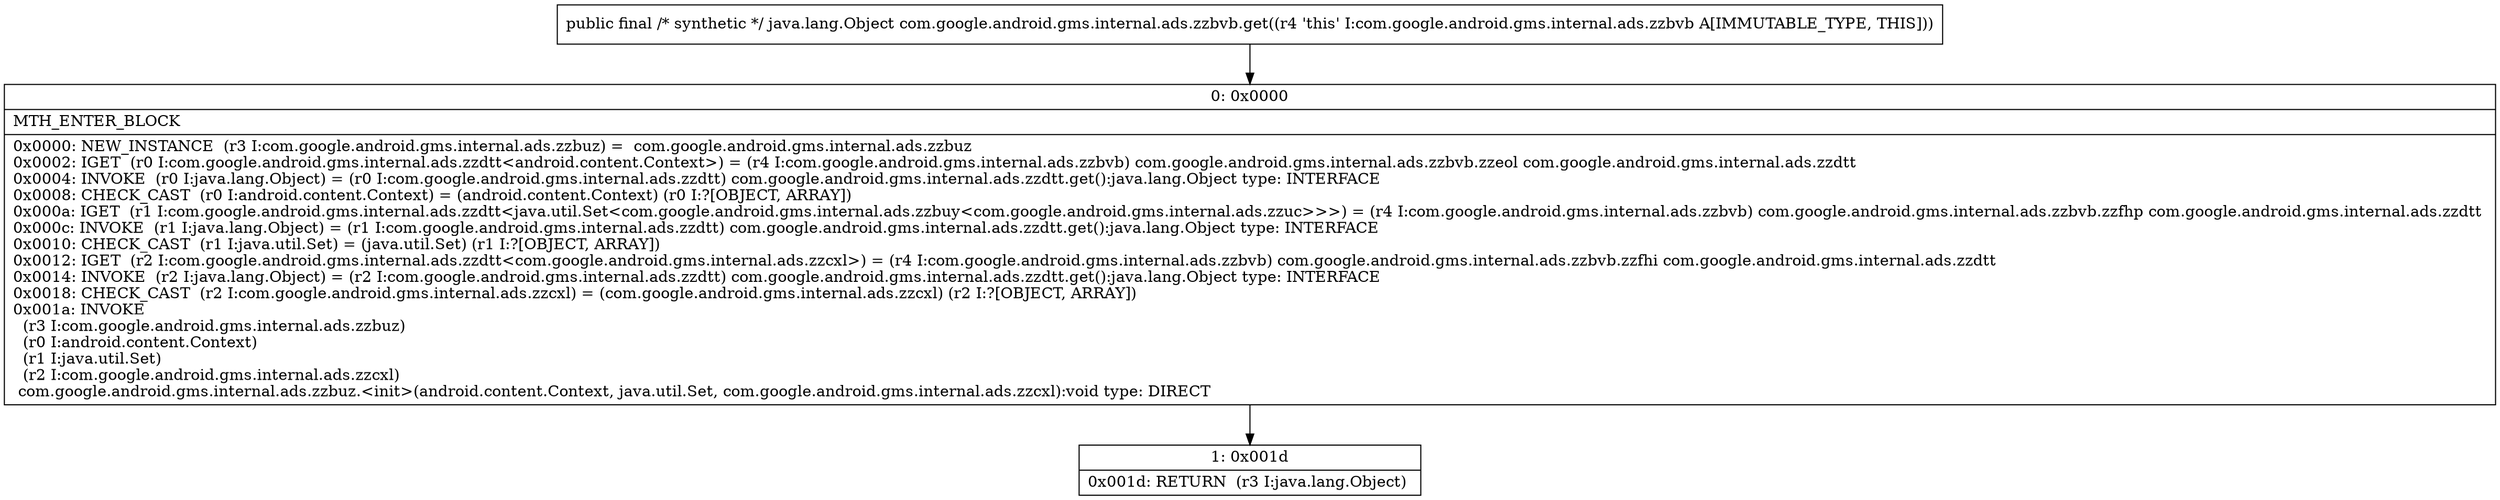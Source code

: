 digraph "CFG forcom.google.android.gms.internal.ads.zzbvb.get()Ljava\/lang\/Object;" {
Node_0 [shape=record,label="{0\:\ 0x0000|MTH_ENTER_BLOCK\l|0x0000: NEW_INSTANCE  (r3 I:com.google.android.gms.internal.ads.zzbuz) =  com.google.android.gms.internal.ads.zzbuz \l0x0002: IGET  (r0 I:com.google.android.gms.internal.ads.zzdtt\<android.content.Context\>) = (r4 I:com.google.android.gms.internal.ads.zzbvb) com.google.android.gms.internal.ads.zzbvb.zzeol com.google.android.gms.internal.ads.zzdtt \l0x0004: INVOKE  (r0 I:java.lang.Object) = (r0 I:com.google.android.gms.internal.ads.zzdtt) com.google.android.gms.internal.ads.zzdtt.get():java.lang.Object type: INTERFACE \l0x0008: CHECK_CAST  (r0 I:android.content.Context) = (android.content.Context) (r0 I:?[OBJECT, ARRAY]) \l0x000a: IGET  (r1 I:com.google.android.gms.internal.ads.zzdtt\<java.util.Set\<com.google.android.gms.internal.ads.zzbuy\<com.google.android.gms.internal.ads.zzuc\>\>\>) = (r4 I:com.google.android.gms.internal.ads.zzbvb) com.google.android.gms.internal.ads.zzbvb.zzfhp com.google.android.gms.internal.ads.zzdtt \l0x000c: INVOKE  (r1 I:java.lang.Object) = (r1 I:com.google.android.gms.internal.ads.zzdtt) com.google.android.gms.internal.ads.zzdtt.get():java.lang.Object type: INTERFACE \l0x0010: CHECK_CAST  (r1 I:java.util.Set) = (java.util.Set) (r1 I:?[OBJECT, ARRAY]) \l0x0012: IGET  (r2 I:com.google.android.gms.internal.ads.zzdtt\<com.google.android.gms.internal.ads.zzcxl\>) = (r4 I:com.google.android.gms.internal.ads.zzbvb) com.google.android.gms.internal.ads.zzbvb.zzfhi com.google.android.gms.internal.ads.zzdtt \l0x0014: INVOKE  (r2 I:java.lang.Object) = (r2 I:com.google.android.gms.internal.ads.zzdtt) com.google.android.gms.internal.ads.zzdtt.get():java.lang.Object type: INTERFACE \l0x0018: CHECK_CAST  (r2 I:com.google.android.gms.internal.ads.zzcxl) = (com.google.android.gms.internal.ads.zzcxl) (r2 I:?[OBJECT, ARRAY]) \l0x001a: INVOKE  \l  (r3 I:com.google.android.gms.internal.ads.zzbuz)\l  (r0 I:android.content.Context)\l  (r1 I:java.util.Set)\l  (r2 I:com.google.android.gms.internal.ads.zzcxl)\l com.google.android.gms.internal.ads.zzbuz.\<init\>(android.content.Context, java.util.Set, com.google.android.gms.internal.ads.zzcxl):void type: DIRECT \l}"];
Node_1 [shape=record,label="{1\:\ 0x001d|0x001d: RETURN  (r3 I:java.lang.Object) \l}"];
MethodNode[shape=record,label="{public final \/* synthetic *\/ java.lang.Object com.google.android.gms.internal.ads.zzbvb.get((r4 'this' I:com.google.android.gms.internal.ads.zzbvb A[IMMUTABLE_TYPE, THIS])) }"];
MethodNode -> Node_0;
Node_0 -> Node_1;
}

